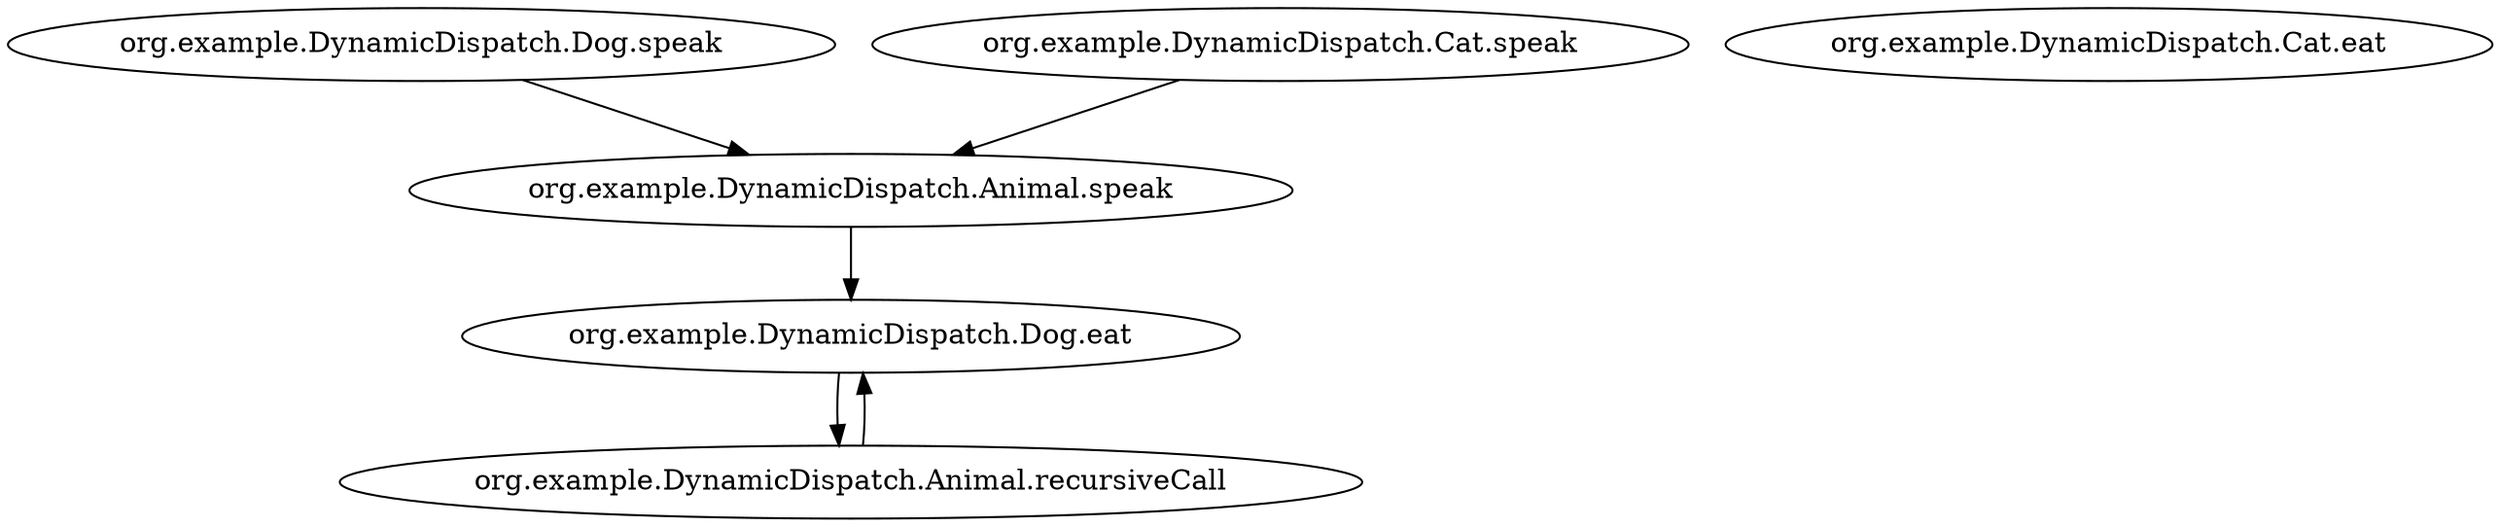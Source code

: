 strict digraph G {
  1 [ label="org.example.DynamicDispatch.Animal.speak" ];
  2 [ label="org.example.DynamicDispatch.Dog.eat" ];
  3 [ label="org.example.DynamicDispatch.Animal.recursiveCall" ];
  4 [ label="org.example.DynamicDispatch.Dog.speak" ];
  5 [ label="org.example.DynamicDispatch.Cat.speak" ];
  6 [ label="org.example.DynamicDispatch.Cat.eat" ];
  1 -> 2;
  3 -> 2;
  4 -> 1;
  2 -> 3;
  5 -> 1;
}
